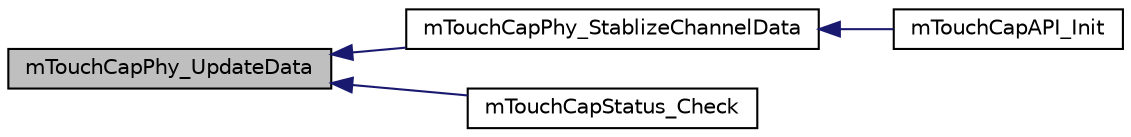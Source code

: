 digraph "mTouchCapPhy_UpdateData"
{
  edge [fontname="Helvetica",fontsize="10",labelfontname="Helvetica",labelfontsize="10"];
  node [fontname="Helvetica",fontsize="10",shape=record];
  rankdir="LR";
  Node1 [label="mTouchCapPhy_UpdateData",height=0.2,width=0.4,color="black", fillcolor="grey75", style="filled", fontcolor="black"];
  Node1 -> Node2 [dir="back",color="midnightblue",fontsize="10",style="solid",fontname="Helvetica"];
  Node2 [label="mTouchCapPhy_StablizeChannelData",height=0.2,width=0.4,color="black", fillcolor="white", style="filled",URL="$m_touch_cap_phy_8c.html#a324a2acdf4a8dcb68ce7e2e493f49488"];
  Node2 -> Node3 [dir="back",color="midnightblue",fontsize="10",style="solid",fontname="Helvetica"];
  Node3 [label="mTouchCapAPI_Init",height=0.2,width=0.4,color="black", fillcolor="white", style="filled",URL="$m_touch_cap_a_p_i_8c.html#a8d4929c942583a670768f86a896348d0"];
  Node1 -> Node4 [dir="back",color="midnightblue",fontsize="10",style="solid",fontname="Helvetica"];
  Node4 [label="mTouchCapStatus_Check",height=0.2,width=0.4,color="black", fillcolor="white", style="filled",URL="$m_touch_cap_status_8c.html#a3339a80a469c0bd6e945640c9166d133"];
}
